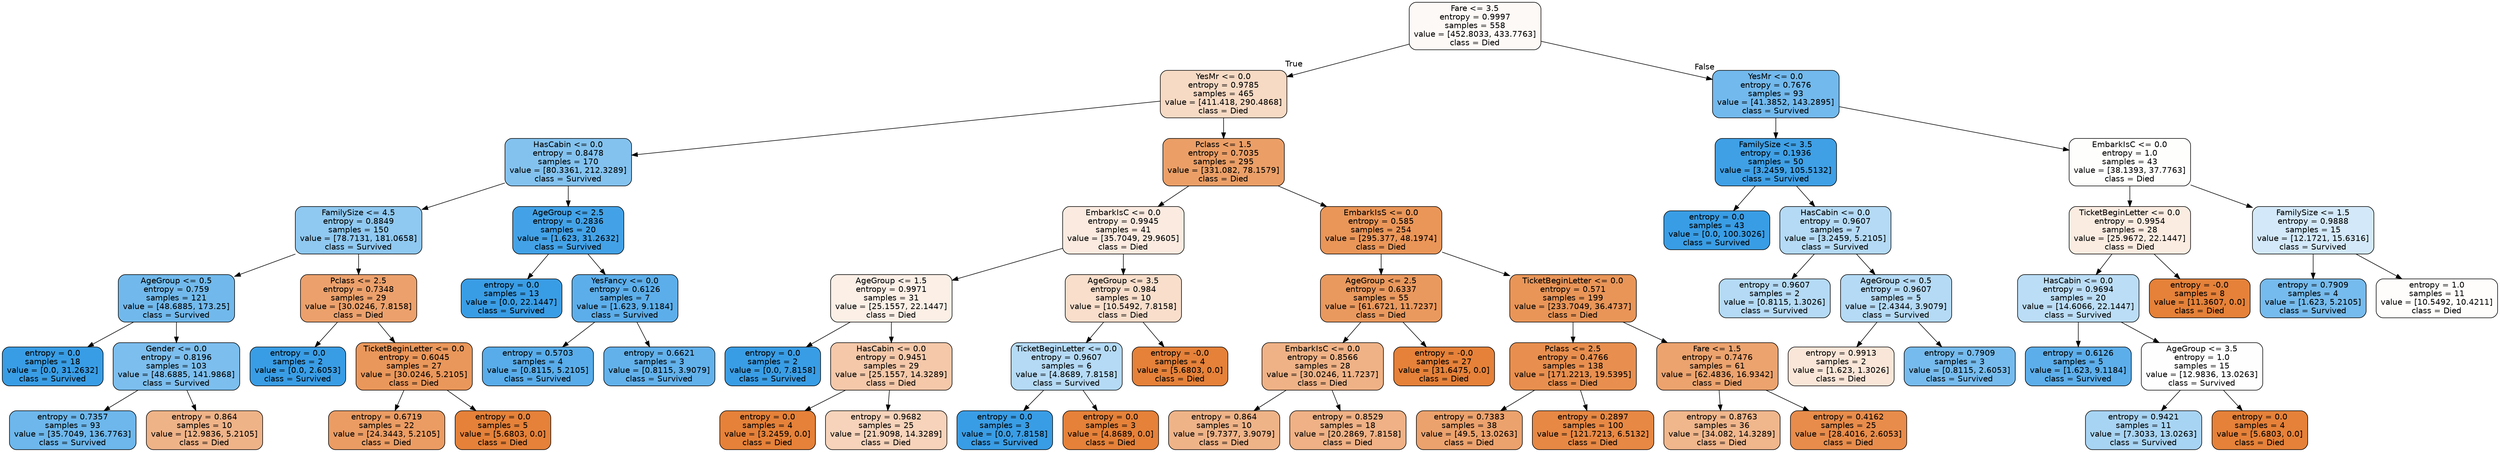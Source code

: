 digraph Tree {
node [shape=box, style="filled, rounded", color="black", fontname=helvetica] ;
edge [fontname=helvetica] ;
0 [label="Fare <= 3.5\nentropy = 0.9997\nsamples = 558\nvalue = [452.8033, 433.7763]\nclass = Died", fillcolor="#e581390b"] ;
1 [label="YesMr <= 0.0\nentropy = 0.9785\nsamples = 465\nvalue = [411.418, 290.4868]\nclass = Died", fillcolor="#e581394b"] ;
0 -> 1 [labeldistance=2.5, labelangle=45, headlabel="True"] ;
2 [label="HasCabin <= 0.0\nentropy = 0.8478\nsamples = 170\nvalue = [80.3361, 212.3289]\nclass = Survived", fillcolor="#399de59f"] ;
1 -> 2 ;
3 [label="FamilySize <= 4.5\nentropy = 0.8849\nsamples = 150\nvalue = [78.7131, 181.0658]\nclass = Survived", fillcolor="#399de590"] ;
2 -> 3 ;
4 [label="AgeGroup <= 0.5\nentropy = 0.759\nsamples = 121\nvalue = [48.6885, 173.25]\nclass = Survived", fillcolor="#399de5b7"] ;
3 -> 4 ;
5 [label="entropy = 0.0\nsamples = 18\nvalue = [0.0, 31.2632]\nclass = Survived", fillcolor="#399de5ff"] ;
4 -> 5 ;
6 [label="Gender <= 0.0\nentropy = 0.8196\nsamples = 103\nvalue = [48.6885, 141.9868]\nclass = Survived", fillcolor="#399de5a8"] ;
4 -> 6 ;
7 [label="entropy = 0.7357\nsamples = 93\nvalue = [35.7049, 136.7763]\nclass = Survived", fillcolor="#399de5bc"] ;
6 -> 7 ;
8 [label="entropy = 0.864\nsamples = 10\nvalue = [12.9836, 5.2105]\nclass = Died", fillcolor="#e5813999"] ;
6 -> 8 ;
9 [label="Pclass <= 2.5\nentropy = 0.7348\nsamples = 29\nvalue = [30.0246, 7.8158]\nclass = Died", fillcolor="#e58139bd"] ;
3 -> 9 ;
10 [label="entropy = 0.0\nsamples = 2\nvalue = [0.0, 2.6053]\nclass = Survived", fillcolor="#399de5ff"] ;
9 -> 10 ;
11 [label="TicketBeginLetter <= 0.0\nentropy = 0.6045\nsamples = 27\nvalue = [30.0246, 5.2105]\nclass = Died", fillcolor="#e58139d3"] ;
9 -> 11 ;
12 [label="entropy = 0.6719\nsamples = 22\nvalue = [24.3443, 5.2105]\nclass = Died", fillcolor="#e58139c8"] ;
11 -> 12 ;
13 [label="entropy = 0.0\nsamples = 5\nvalue = [5.6803, 0.0]\nclass = Died", fillcolor="#e58139ff"] ;
11 -> 13 ;
14 [label="AgeGroup <= 2.5\nentropy = 0.2836\nsamples = 20\nvalue = [1.623, 31.2632]\nclass = Survived", fillcolor="#399de5f2"] ;
2 -> 14 ;
15 [label="entropy = 0.0\nsamples = 13\nvalue = [0.0, 22.1447]\nclass = Survived", fillcolor="#399de5ff"] ;
14 -> 15 ;
16 [label="YesFancy <= 0.0\nentropy = 0.6126\nsamples = 7\nvalue = [1.623, 9.1184]\nclass = Survived", fillcolor="#399de5d2"] ;
14 -> 16 ;
17 [label="entropy = 0.5703\nsamples = 4\nvalue = [0.8115, 5.2105]\nclass = Survived", fillcolor="#399de5d7"] ;
16 -> 17 ;
18 [label="entropy = 0.6621\nsamples = 3\nvalue = [0.8115, 3.9079]\nclass = Survived", fillcolor="#399de5ca"] ;
16 -> 18 ;
19 [label="Pclass <= 1.5\nentropy = 0.7035\nsamples = 295\nvalue = [331.082, 78.1579]\nclass = Died", fillcolor="#e58139c3"] ;
1 -> 19 ;
20 [label="EmbarkIsC <= 0.0\nentropy = 0.9945\nsamples = 41\nvalue = [35.7049, 29.9605]\nclass = Died", fillcolor="#e5813929"] ;
19 -> 20 ;
21 [label="AgeGroup <= 1.5\nentropy = 0.9971\nsamples = 31\nvalue = [25.1557, 22.1447]\nclass = Died", fillcolor="#e581391f"] ;
20 -> 21 ;
22 [label="entropy = 0.0\nsamples = 2\nvalue = [0.0, 7.8158]\nclass = Survived", fillcolor="#399de5ff"] ;
21 -> 22 ;
23 [label="HasCabin <= 0.0\nentropy = 0.9451\nsamples = 29\nvalue = [25.1557, 14.3289]\nclass = Died", fillcolor="#e581396e"] ;
21 -> 23 ;
24 [label="entropy = 0.0\nsamples = 4\nvalue = [3.2459, 0.0]\nclass = Died", fillcolor="#e58139ff"] ;
23 -> 24 ;
25 [label="entropy = 0.9682\nsamples = 25\nvalue = [21.9098, 14.3289]\nclass = Died", fillcolor="#e5813958"] ;
23 -> 25 ;
26 [label="AgeGroup <= 3.5\nentropy = 0.984\nsamples = 10\nvalue = [10.5492, 7.8158]\nclass = Died", fillcolor="#e5813942"] ;
20 -> 26 ;
27 [label="TicketBeginLetter <= 0.0\nentropy = 0.9607\nsamples = 6\nvalue = [4.8689, 7.8158]\nclass = Survived", fillcolor="#399de560"] ;
26 -> 27 ;
28 [label="entropy = 0.0\nsamples = 3\nvalue = [0.0, 7.8158]\nclass = Survived", fillcolor="#399de5ff"] ;
27 -> 28 ;
29 [label="entropy = 0.0\nsamples = 3\nvalue = [4.8689, 0.0]\nclass = Died", fillcolor="#e58139ff"] ;
27 -> 29 ;
30 [label="entropy = -0.0\nsamples = 4\nvalue = [5.6803, 0.0]\nclass = Died", fillcolor="#e58139ff"] ;
26 -> 30 ;
31 [label="EmbarkIsS <= 0.0\nentropy = 0.585\nsamples = 254\nvalue = [295.377, 48.1974]\nclass = Died", fillcolor="#e58139d5"] ;
19 -> 31 ;
32 [label="AgeGroup <= 2.5\nentropy = 0.6337\nsamples = 55\nvalue = [61.6721, 11.7237]\nclass = Died", fillcolor="#e58139cf"] ;
31 -> 32 ;
33 [label="EmbarkIsC <= 0.0\nentropy = 0.8566\nsamples = 28\nvalue = [30.0246, 11.7237]\nclass = Died", fillcolor="#e581399b"] ;
32 -> 33 ;
34 [label="entropy = 0.864\nsamples = 10\nvalue = [9.7377, 3.9079]\nclass = Died", fillcolor="#e5813999"] ;
33 -> 34 ;
35 [label="entropy = 0.8529\nsamples = 18\nvalue = [20.2869, 7.8158]\nclass = Died", fillcolor="#e581399d"] ;
33 -> 35 ;
36 [label="entropy = -0.0\nsamples = 27\nvalue = [31.6475, 0.0]\nclass = Died", fillcolor="#e58139ff"] ;
32 -> 36 ;
37 [label="TicketBeginLetter <= 0.0\nentropy = 0.571\nsamples = 199\nvalue = [233.7049, 36.4737]\nclass = Died", fillcolor="#e58139d7"] ;
31 -> 37 ;
38 [label="Pclass <= 2.5\nentropy = 0.4766\nsamples = 138\nvalue = [171.2213, 19.5395]\nclass = Died", fillcolor="#e58139e2"] ;
37 -> 38 ;
39 [label="entropy = 0.7383\nsamples = 38\nvalue = [49.5, 13.0263]\nclass = Died", fillcolor="#e58139bc"] ;
38 -> 39 ;
40 [label="entropy = 0.2897\nsamples = 100\nvalue = [121.7213, 6.5132]\nclass = Died", fillcolor="#e58139f1"] ;
38 -> 40 ;
41 [label="Fare <= 1.5\nentropy = 0.7476\nsamples = 61\nvalue = [62.4836, 16.9342]\nclass = Died", fillcolor="#e58139ba"] ;
37 -> 41 ;
42 [label="entropy = 0.8763\nsamples = 36\nvalue = [34.082, 14.3289]\nclass = Died", fillcolor="#e5813994"] ;
41 -> 42 ;
43 [label="entropy = 0.4162\nsamples = 25\nvalue = [28.4016, 2.6053]\nclass = Died", fillcolor="#e58139e8"] ;
41 -> 43 ;
44 [label="YesMr <= 0.0\nentropy = 0.7676\nsamples = 93\nvalue = [41.3852, 143.2895]\nclass = Survived", fillcolor="#399de5b5"] ;
0 -> 44 [labeldistance=2.5, labelangle=-45, headlabel="False"] ;
45 [label="FamilySize <= 3.5\nentropy = 0.1936\nsamples = 50\nvalue = [3.2459, 105.5132]\nclass = Survived", fillcolor="#399de5f7"] ;
44 -> 45 ;
46 [label="entropy = 0.0\nsamples = 43\nvalue = [0.0, 100.3026]\nclass = Survived", fillcolor="#399de5ff"] ;
45 -> 46 ;
47 [label="HasCabin <= 0.0\nentropy = 0.9607\nsamples = 7\nvalue = [3.2459, 5.2105]\nclass = Survived", fillcolor="#399de560"] ;
45 -> 47 ;
48 [label="entropy = 0.9607\nsamples = 2\nvalue = [0.8115, 1.3026]\nclass = Survived", fillcolor="#399de560"] ;
47 -> 48 ;
49 [label="AgeGroup <= 0.5\nentropy = 0.9607\nsamples = 5\nvalue = [2.4344, 3.9079]\nclass = Survived", fillcolor="#399de560"] ;
47 -> 49 ;
50 [label="entropy = 0.9913\nsamples = 2\nvalue = [1.623, 1.3026]\nclass = Died", fillcolor="#e5813932"] ;
49 -> 50 ;
51 [label="entropy = 0.7909\nsamples = 3\nvalue = [0.8115, 2.6053]\nclass = Survived", fillcolor="#399de5b0"] ;
49 -> 51 ;
52 [label="EmbarkIsC <= 0.0\nentropy = 1.0\nsamples = 43\nvalue = [38.1393, 37.7763]\nclass = Died", fillcolor="#e5813902"] ;
44 -> 52 ;
53 [label="TicketBeginLetter <= 0.0\nentropy = 0.9954\nsamples = 28\nvalue = [25.9672, 22.1447]\nclass = Died", fillcolor="#e5813926"] ;
52 -> 53 ;
54 [label="HasCabin <= 0.0\nentropy = 0.9694\nsamples = 20\nvalue = [14.6066, 22.1447]\nclass = Survived", fillcolor="#399de557"] ;
53 -> 54 ;
55 [label="entropy = 0.6126\nsamples = 5\nvalue = [1.623, 9.1184]\nclass = Survived", fillcolor="#399de5d2"] ;
54 -> 55 ;
56 [label="AgeGroup <= 3.5\nentropy = 1.0\nsamples = 15\nvalue = [12.9836, 13.0263]\nclass = Survived", fillcolor="#399de501"] ;
54 -> 56 ;
57 [label="entropy = 0.9421\nsamples = 11\nvalue = [7.3033, 13.0263]\nclass = Survived", fillcolor="#399de570"] ;
56 -> 57 ;
58 [label="entropy = 0.0\nsamples = 4\nvalue = [5.6803, 0.0]\nclass = Died", fillcolor="#e58139ff"] ;
56 -> 58 ;
59 [label="entropy = -0.0\nsamples = 8\nvalue = [11.3607, 0.0]\nclass = Died", fillcolor="#e58139ff"] ;
53 -> 59 ;
60 [label="FamilySize <= 1.5\nentropy = 0.9888\nsamples = 15\nvalue = [12.1721, 15.6316]\nclass = Survived", fillcolor="#399de538"] ;
52 -> 60 ;
61 [label="entropy = 0.7909\nsamples = 4\nvalue = [1.623, 5.2105]\nclass = Survived", fillcolor="#399de5b0"] ;
60 -> 61 ;
62 [label="entropy = 1.0\nsamples = 11\nvalue = [10.5492, 10.4211]\nclass = Died", fillcolor="#e5813903"] ;
60 -> 62 ;
}